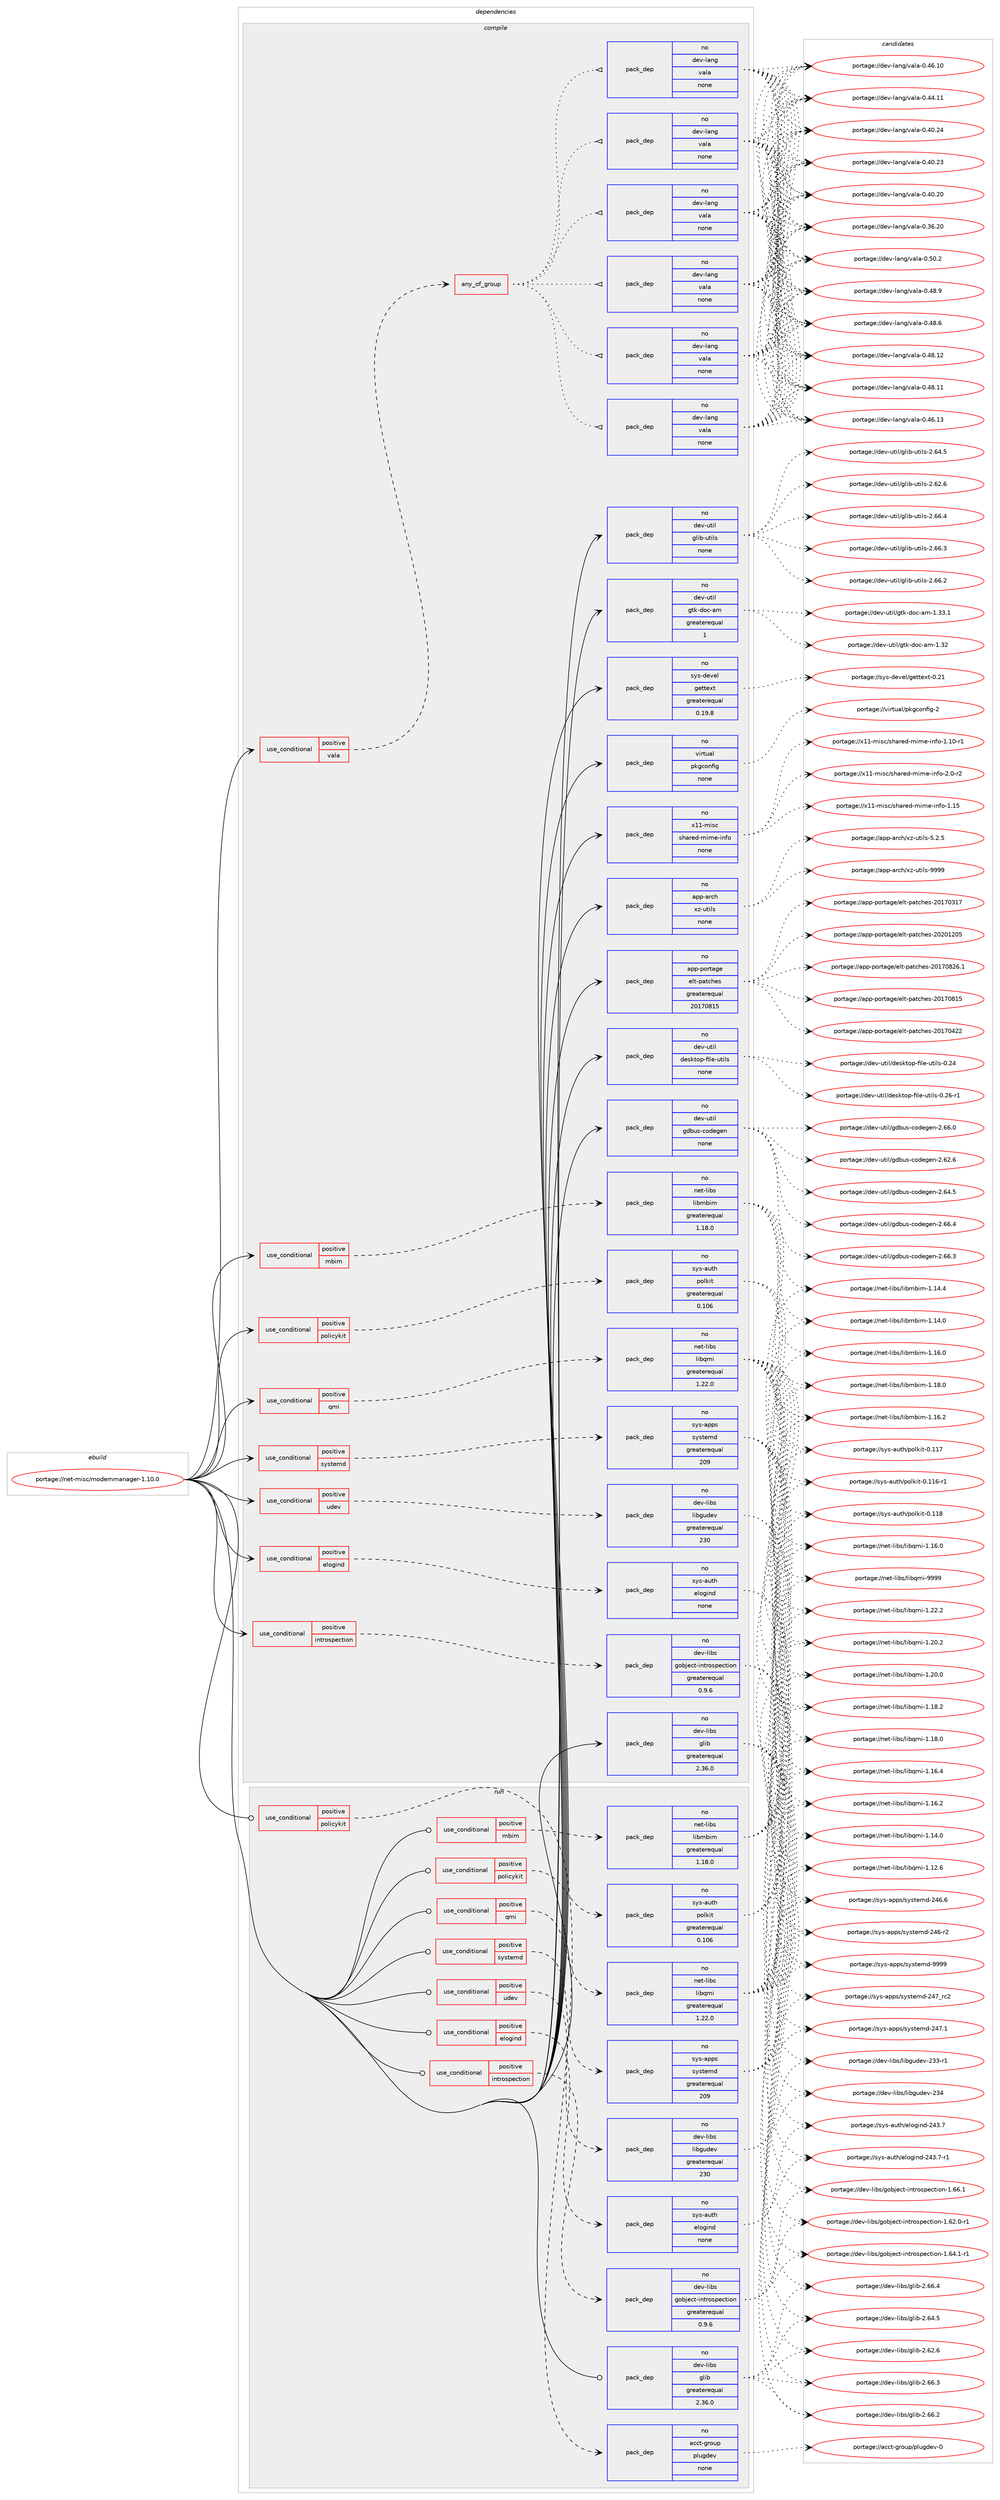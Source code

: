 digraph prolog {

# *************
# Graph options
# *************

newrank=true;
concentrate=true;
compound=true;
graph [rankdir=LR,fontname=Helvetica,fontsize=10,ranksep=1.5];#, ranksep=2.5, nodesep=0.2];
edge  [arrowhead=vee];
node  [fontname=Helvetica,fontsize=10];

# **********
# The ebuild
# **********

subgraph cluster_leftcol {
color=gray;
rank=same;
label=<<i>ebuild</i>>;
id [label="portage://net-misc/modemmanager-1.10.0", color=red, width=4, href="../net-misc/modemmanager-1.10.0.svg"];
}

# ****************
# The dependencies
# ****************

subgraph cluster_midcol {
color=gray;
label=<<i>dependencies</i>>;
subgraph cluster_compile {
fillcolor="#eeeeee";
style=filled;
label=<<i>compile</i>>;
subgraph cond2214 {
dependency8861 [label=<<TABLE BORDER="0" CELLBORDER="1" CELLSPACING="0" CELLPADDING="4"><TR><TD ROWSPAN="3" CELLPADDING="10">use_conditional</TD></TR><TR><TD>positive</TD></TR><TR><TD>elogind</TD></TR></TABLE>>, shape=none, color=red];
subgraph pack6535 {
dependency8862 [label=<<TABLE BORDER="0" CELLBORDER="1" CELLSPACING="0" CELLPADDING="4" WIDTH="220"><TR><TD ROWSPAN="6" CELLPADDING="30">pack_dep</TD></TR><TR><TD WIDTH="110">no</TD></TR><TR><TD>sys-auth</TD></TR><TR><TD>elogind</TD></TR><TR><TD>none</TD></TR><TR><TD></TD></TR></TABLE>>, shape=none, color=blue];
}
dependency8861:e -> dependency8862:w [weight=20,style="dashed",arrowhead="vee"];
}
id:e -> dependency8861:w [weight=20,style="solid",arrowhead="vee"];
subgraph cond2215 {
dependency8863 [label=<<TABLE BORDER="0" CELLBORDER="1" CELLSPACING="0" CELLPADDING="4"><TR><TD ROWSPAN="3" CELLPADDING="10">use_conditional</TD></TR><TR><TD>positive</TD></TR><TR><TD>introspection</TD></TR></TABLE>>, shape=none, color=red];
subgraph pack6536 {
dependency8864 [label=<<TABLE BORDER="0" CELLBORDER="1" CELLSPACING="0" CELLPADDING="4" WIDTH="220"><TR><TD ROWSPAN="6" CELLPADDING="30">pack_dep</TD></TR><TR><TD WIDTH="110">no</TD></TR><TR><TD>dev-libs</TD></TR><TR><TD>gobject-introspection</TD></TR><TR><TD>greaterequal</TD></TR><TR><TD>0.9.6</TD></TR></TABLE>>, shape=none, color=blue];
}
dependency8863:e -> dependency8864:w [weight=20,style="dashed",arrowhead="vee"];
}
id:e -> dependency8863:w [weight=20,style="solid",arrowhead="vee"];
subgraph cond2216 {
dependency8865 [label=<<TABLE BORDER="0" CELLBORDER="1" CELLSPACING="0" CELLPADDING="4"><TR><TD ROWSPAN="3" CELLPADDING="10">use_conditional</TD></TR><TR><TD>positive</TD></TR><TR><TD>mbim</TD></TR></TABLE>>, shape=none, color=red];
subgraph pack6537 {
dependency8866 [label=<<TABLE BORDER="0" CELLBORDER="1" CELLSPACING="0" CELLPADDING="4" WIDTH="220"><TR><TD ROWSPAN="6" CELLPADDING="30">pack_dep</TD></TR><TR><TD WIDTH="110">no</TD></TR><TR><TD>net-libs</TD></TR><TR><TD>libmbim</TD></TR><TR><TD>greaterequal</TD></TR><TR><TD>1.18.0</TD></TR></TABLE>>, shape=none, color=blue];
}
dependency8865:e -> dependency8866:w [weight=20,style="dashed",arrowhead="vee"];
}
id:e -> dependency8865:w [weight=20,style="solid",arrowhead="vee"];
subgraph cond2217 {
dependency8867 [label=<<TABLE BORDER="0" CELLBORDER="1" CELLSPACING="0" CELLPADDING="4"><TR><TD ROWSPAN="3" CELLPADDING="10">use_conditional</TD></TR><TR><TD>positive</TD></TR><TR><TD>policykit</TD></TR></TABLE>>, shape=none, color=red];
subgraph pack6538 {
dependency8868 [label=<<TABLE BORDER="0" CELLBORDER="1" CELLSPACING="0" CELLPADDING="4" WIDTH="220"><TR><TD ROWSPAN="6" CELLPADDING="30">pack_dep</TD></TR><TR><TD WIDTH="110">no</TD></TR><TR><TD>sys-auth</TD></TR><TR><TD>polkit</TD></TR><TR><TD>greaterequal</TD></TR><TR><TD>0.106</TD></TR></TABLE>>, shape=none, color=blue];
}
dependency8867:e -> dependency8868:w [weight=20,style="dashed",arrowhead="vee"];
}
id:e -> dependency8867:w [weight=20,style="solid",arrowhead="vee"];
subgraph cond2218 {
dependency8869 [label=<<TABLE BORDER="0" CELLBORDER="1" CELLSPACING="0" CELLPADDING="4"><TR><TD ROWSPAN="3" CELLPADDING="10">use_conditional</TD></TR><TR><TD>positive</TD></TR><TR><TD>qmi</TD></TR></TABLE>>, shape=none, color=red];
subgraph pack6539 {
dependency8870 [label=<<TABLE BORDER="0" CELLBORDER="1" CELLSPACING="0" CELLPADDING="4" WIDTH="220"><TR><TD ROWSPAN="6" CELLPADDING="30">pack_dep</TD></TR><TR><TD WIDTH="110">no</TD></TR><TR><TD>net-libs</TD></TR><TR><TD>libqmi</TD></TR><TR><TD>greaterequal</TD></TR><TR><TD>1.22.0</TD></TR></TABLE>>, shape=none, color=blue];
}
dependency8869:e -> dependency8870:w [weight=20,style="dashed",arrowhead="vee"];
}
id:e -> dependency8869:w [weight=20,style="solid",arrowhead="vee"];
subgraph cond2219 {
dependency8871 [label=<<TABLE BORDER="0" CELLBORDER="1" CELLSPACING="0" CELLPADDING="4"><TR><TD ROWSPAN="3" CELLPADDING="10">use_conditional</TD></TR><TR><TD>positive</TD></TR><TR><TD>systemd</TD></TR></TABLE>>, shape=none, color=red];
subgraph pack6540 {
dependency8872 [label=<<TABLE BORDER="0" CELLBORDER="1" CELLSPACING="0" CELLPADDING="4" WIDTH="220"><TR><TD ROWSPAN="6" CELLPADDING="30">pack_dep</TD></TR><TR><TD WIDTH="110">no</TD></TR><TR><TD>sys-apps</TD></TR><TR><TD>systemd</TD></TR><TR><TD>greaterequal</TD></TR><TR><TD>209</TD></TR></TABLE>>, shape=none, color=blue];
}
dependency8871:e -> dependency8872:w [weight=20,style="dashed",arrowhead="vee"];
}
id:e -> dependency8871:w [weight=20,style="solid",arrowhead="vee"];
subgraph cond2220 {
dependency8873 [label=<<TABLE BORDER="0" CELLBORDER="1" CELLSPACING="0" CELLPADDING="4"><TR><TD ROWSPAN="3" CELLPADDING="10">use_conditional</TD></TR><TR><TD>positive</TD></TR><TR><TD>udev</TD></TR></TABLE>>, shape=none, color=red];
subgraph pack6541 {
dependency8874 [label=<<TABLE BORDER="0" CELLBORDER="1" CELLSPACING="0" CELLPADDING="4" WIDTH="220"><TR><TD ROWSPAN="6" CELLPADDING="30">pack_dep</TD></TR><TR><TD WIDTH="110">no</TD></TR><TR><TD>dev-libs</TD></TR><TR><TD>libgudev</TD></TR><TR><TD>greaterequal</TD></TR><TR><TD>230</TD></TR></TABLE>>, shape=none, color=blue];
}
dependency8873:e -> dependency8874:w [weight=20,style="dashed",arrowhead="vee"];
}
id:e -> dependency8873:w [weight=20,style="solid",arrowhead="vee"];
subgraph cond2221 {
dependency8875 [label=<<TABLE BORDER="0" CELLBORDER="1" CELLSPACING="0" CELLPADDING="4"><TR><TD ROWSPAN="3" CELLPADDING="10">use_conditional</TD></TR><TR><TD>positive</TD></TR><TR><TD>vala</TD></TR></TABLE>>, shape=none, color=red];
subgraph any98 {
dependency8876 [label=<<TABLE BORDER="0" CELLBORDER="1" CELLSPACING="0" CELLPADDING="4"><TR><TD CELLPADDING="10">any_of_group</TD></TR></TABLE>>, shape=none, color=red];subgraph pack6542 {
dependency8877 [label=<<TABLE BORDER="0" CELLBORDER="1" CELLSPACING="0" CELLPADDING="4" WIDTH="220"><TR><TD ROWSPAN="6" CELLPADDING="30">pack_dep</TD></TR><TR><TD WIDTH="110">no</TD></TR><TR><TD>dev-lang</TD></TR><TR><TD>vala</TD></TR><TR><TD>none</TD></TR><TR><TD></TD></TR></TABLE>>, shape=none, color=blue];
}
dependency8876:e -> dependency8877:w [weight=20,style="dotted",arrowhead="oinv"];
subgraph pack6543 {
dependency8878 [label=<<TABLE BORDER="0" CELLBORDER="1" CELLSPACING="0" CELLPADDING="4" WIDTH="220"><TR><TD ROWSPAN="6" CELLPADDING="30">pack_dep</TD></TR><TR><TD WIDTH="110">no</TD></TR><TR><TD>dev-lang</TD></TR><TR><TD>vala</TD></TR><TR><TD>none</TD></TR><TR><TD></TD></TR></TABLE>>, shape=none, color=blue];
}
dependency8876:e -> dependency8878:w [weight=20,style="dotted",arrowhead="oinv"];
subgraph pack6544 {
dependency8879 [label=<<TABLE BORDER="0" CELLBORDER="1" CELLSPACING="0" CELLPADDING="4" WIDTH="220"><TR><TD ROWSPAN="6" CELLPADDING="30">pack_dep</TD></TR><TR><TD WIDTH="110">no</TD></TR><TR><TD>dev-lang</TD></TR><TR><TD>vala</TD></TR><TR><TD>none</TD></TR><TR><TD></TD></TR></TABLE>>, shape=none, color=blue];
}
dependency8876:e -> dependency8879:w [weight=20,style="dotted",arrowhead="oinv"];
subgraph pack6545 {
dependency8880 [label=<<TABLE BORDER="0" CELLBORDER="1" CELLSPACING="0" CELLPADDING="4" WIDTH="220"><TR><TD ROWSPAN="6" CELLPADDING="30">pack_dep</TD></TR><TR><TD WIDTH="110">no</TD></TR><TR><TD>dev-lang</TD></TR><TR><TD>vala</TD></TR><TR><TD>none</TD></TR><TR><TD></TD></TR></TABLE>>, shape=none, color=blue];
}
dependency8876:e -> dependency8880:w [weight=20,style="dotted",arrowhead="oinv"];
subgraph pack6546 {
dependency8881 [label=<<TABLE BORDER="0" CELLBORDER="1" CELLSPACING="0" CELLPADDING="4" WIDTH="220"><TR><TD ROWSPAN="6" CELLPADDING="30">pack_dep</TD></TR><TR><TD WIDTH="110">no</TD></TR><TR><TD>dev-lang</TD></TR><TR><TD>vala</TD></TR><TR><TD>none</TD></TR><TR><TD></TD></TR></TABLE>>, shape=none, color=blue];
}
dependency8876:e -> dependency8881:w [weight=20,style="dotted",arrowhead="oinv"];
subgraph pack6547 {
dependency8882 [label=<<TABLE BORDER="0" CELLBORDER="1" CELLSPACING="0" CELLPADDING="4" WIDTH="220"><TR><TD ROWSPAN="6" CELLPADDING="30">pack_dep</TD></TR><TR><TD WIDTH="110">no</TD></TR><TR><TD>dev-lang</TD></TR><TR><TD>vala</TD></TR><TR><TD>none</TD></TR><TR><TD></TD></TR></TABLE>>, shape=none, color=blue];
}
dependency8876:e -> dependency8882:w [weight=20,style="dotted",arrowhead="oinv"];
}
dependency8875:e -> dependency8876:w [weight=20,style="dashed",arrowhead="vee"];
}
id:e -> dependency8875:w [weight=20,style="solid",arrowhead="vee"];
subgraph pack6548 {
dependency8883 [label=<<TABLE BORDER="0" CELLBORDER="1" CELLSPACING="0" CELLPADDING="4" WIDTH="220"><TR><TD ROWSPAN="6" CELLPADDING="30">pack_dep</TD></TR><TR><TD WIDTH="110">no</TD></TR><TR><TD>app-arch</TD></TR><TR><TD>xz-utils</TD></TR><TR><TD>none</TD></TR><TR><TD></TD></TR></TABLE>>, shape=none, color=blue];
}
id:e -> dependency8883:w [weight=20,style="solid",arrowhead="vee"];
subgraph pack6549 {
dependency8884 [label=<<TABLE BORDER="0" CELLBORDER="1" CELLSPACING="0" CELLPADDING="4" WIDTH="220"><TR><TD ROWSPAN="6" CELLPADDING="30">pack_dep</TD></TR><TR><TD WIDTH="110">no</TD></TR><TR><TD>app-portage</TD></TR><TR><TD>elt-patches</TD></TR><TR><TD>greaterequal</TD></TR><TR><TD>20170815</TD></TR></TABLE>>, shape=none, color=blue];
}
id:e -> dependency8884:w [weight=20,style="solid",arrowhead="vee"];
subgraph pack6550 {
dependency8885 [label=<<TABLE BORDER="0" CELLBORDER="1" CELLSPACING="0" CELLPADDING="4" WIDTH="220"><TR><TD ROWSPAN="6" CELLPADDING="30">pack_dep</TD></TR><TR><TD WIDTH="110">no</TD></TR><TR><TD>dev-libs</TD></TR><TR><TD>glib</TD></TR><TR><TD>greaterequal</TD></TR><TR><TD>2.36.0</TD></TR></TABLE>>, shape=none, color=blue];
}
id:e -> dependency8885:w [weight=20,style="solid",arrowhead="vee"];
subgraph pack6551 {
dependency8886 [label=<<TABLE BORDER="0" CELLBORDER="1" CELLSPACING="0" CELLPADDING="4" WIDTH="220"><TR><TD ROWSPAN="6" CELLPADDING="30">pack_dep</TD></TR><TR><TD WIDTH="110">no</TD></TR><TR><TD>dev-util</TD></TR><TR><TD>desktop-file-utils</TD></TR><TR><TD>none</TD></TR><TR><TD></TD></TR></TABLE>>, shape=none, color=blue];
}
id:e -> dependency8886:w [weight=20,style="solid",arrowhead="vee"];
subgraph pack6552 {
dependency8887 [label=<<TABLE BORDER="0" CELLBORDER="1" CELLSPACING="0" CELLPADDING="4" WIDTH="220"><TR><TD ROWSPAN="6" CELLPADDING="30">pack_dep</TD></TR><TR><TD WIDTH="110">no</TD></TR><TR><TD>dev-util</TD></TR><TR><TD>gdbus-codegen</TD></TR><TR><TD>none</TD></TR><TR><TD></TD></TR></TABLE>>, shape=none, color=blue];
}
id:e -> dependency8887:w [weight=20,style="solid",arrowhead="vee"];
subgraph pack6553 {
dependency8888 [label=<<TABLE BORDER="0" CELLBORDER="1" CELLSPACING="0" CELLPADDING="4" WIDTH="220"><TR><TD ROWSPAN="6" CELLPADDING="30">pack_dep</TD></TR><TR><TD WIDTH="110">no</TD></TR><TR><TD>dev-util</TD></TR><TR><TD>glib-utils</TD></TR><TR><TD>none</TD></TR><TR><TD></TD></TR></TABLE>>, shape=none, color=blue];
}
id:e -> dependency8888:w [weight=20,style="solid",arrowhead="vee"];
subgraph pack6554 {
dependency8889 [label=<<TABLE BORDER="0" CELLBORDER="1" CELLSPACING="0" CELLPADDING="4" WIDTH="220"><TR><TD ROWSPAN="6" CELLPADDING="30">pack_dep</TD></TR><TR><TD WIDTH="110">no</TD></TR><TR><TD>dev-util</TD></TR><TR><TD>gtk-doc-am</TD></TR><TR><TD>greaterequal</TD></TR><TR><TD>1</TD></TR></TABLE>>, shape=none, color=blue];
}
id:e -> dependency8889:w [weight=20,style="solid",arrowhead="vee"];
subgraph pack6555 {
dependency8890 [label=<<TABLE BORDER="0" CELLBORDER="1" CELLSPACING="0" CELLPADDING="4" WIDTH="220"><TR><TD ROWSPAN="6" CELLPADDING="30">pack_dep</TD></TR><TR><TD WIDTH="110">no</TD></TR><TR><TD>sys-devel</TD></TR><TR><TD>gettext</TD></TR><TR><TD>greaterequal</TD></TR><TR><TD>0.19.8</TD></TR></TABLE>>, shape=none, color=blue];
}
id:e -> dependency8890:w [weight=20,style="solid",arrowhead="vee"];
subgraph pack6556 {
dependency8891 [label=<<TABLE BORDER="0" CELLBORDER="1" CELLSPACING="0" CELLPADDING="4" WIDTH="220"><TR><TD ROWSPAN="6" CELLPADDING="30">pack_dep</TD></TR><TR><TD WIDTH="110">no</TD></TR><TR><TD>virtual</TD></TR><TR><TD>pkgconfig</TD></TR><TR><TD>none</TD></TR><TR><TD></TD></TR></TABLE>>, shape=none, color=blue];
}
id:e -> dependency8891:w [weight=20,style="solid",arrowhead="vee"];
subgraph pack6557 {
dependency8892 [label=<<TABLE BORDER="0" CELLBORDER="1" CELLSPACING="0" CELLPADDING="4" WIDTH="220"><TR><TD ROWSPAN="6" CELLPADDING="30">pack_dep</TD></TR><TR><TD WIDTH="110">no</TD></TR><TR><TD>x11-misc</TD></TR><TR><TD>shared-mime-info</TD></TR><TR><TD>none</TD></TR><TR><TD></TD></TR></TABLE>>, shape=none, color=blue];
}
id:e -> dependency8892:w [weight=20,style="solid",arrowhead="vee"];
}
subgraph cluster_compileandrun {
fillcolor="#eeeeee";
style=filled;
label=<<i>compile and run</i>>;
}
subgraph cluster_run {
fillcolor="#eeeeee";
style=filled;
label=<<i>run</i>>;
subgraph cond2222 {
dependency8893 [label=<<TABLE BORDER="0" CELLBORDER="1" CELLSPACING="0" CELLPADDING="4"><TR><TD ROWSPAN="3" CELLPADDING="10">use_conditional</TD></TR><TR><TD>positive</TD></TR><TR><TD>elogind</TD></TR></TABLE>>, shape=none, color=red];
subgraph pack6558 {
dependency8894 [label=<<TABLE BORDER="0" CELLBORDER="1" CELLSPACING="0" CELLPADDING="4" WIDTH="220"><TR><TD ROWSPAN="6" CELLPADDING="30">pack_dep</TD></TR><TR><TD WIDTH="110">no</TD></TR><TR><TD>sys-auth</TD></TR><TR><TD>elogind</TD></TR><TR><TD>none</TD></TR><TR><TD></TD></TR></TABLE>>, shape=none, color=blue];
}
dependency8893:e -> dependency8894:w [weight=20,style="dashed",arrowhead="vee"];
}
id:e -> dependency8893:w [weight=20,style="solid",arrowhead="odot"];
subgraph cond2223 {
dependency8895 [label=<<TABLE BORDER="0" CELLBORDER="1" CELLSPACING="0" CELLPADDING="4"><TR><TD ROWSPAN="3" CELLPADDING="10">use_conditional</TD></TR><TR><TD>positive</TD></TR><TR><TD>introspection</TD></TR></TABLE>>, shape=none, color=red];
subgraph pack6559 {
dependency8896 [label=<<TABLE BORDER="0" CELLBORDER="1" CELLSPACING="0" CELLPADDING="4" WIDTH="220"><TR><TD ROWSPAN="6" CELLPADDING="30">pack_dep</TD></TR><TR><TD WIDTH="110">no</TD></TR><TR><TD>dev-libs</TD></TR><TR><TD>gobject-introspection</TD></TR><TR><TD>greaterequal</TD></TR><TR><TD>0.9.6</TD></TR></TABLE>>, shape=none, color=blue];
}
dependency8895:e -> dependency8896:w [weight=20,style="dashed",arrowhead="vee"];
}
id:e -> dependency8895:w [weight=20,style="solid",arrowhead="odot"];
subgraph cond2224 {
dependency8897 [label=<<TABLE BORDER="0" CELLBORDER="1" CELLSPACING="0" CELLPADDING="4"><TR><TD ROWSPAN="3" CELLPADDING="10">use_conditional</TD></TR><TR><TD>positive</TD></TR><TR><TD>mbim</TD></TR></TABLE>>, shape=none, color=red];
subgraph pack6560 {
dependency8898 [label=<<TABLE BORDER="0" CELLBORDER="1" CELLSPACING="0" CELLPADDING="4" WIDTH="220"><TR><TD ROWSPAN="6" CELLPADDING="30">pack_dep</TD></TR><TR><TD WIDTH="110">no</TD></TR><TR><TD>net-libs</TD></TR><TR><TD>libmbim</TD></TR><TR><TD>greaterequal</TD></TR><TR><TD>1.18.0</TD></TR></TABLE>>, shape=none, color=blue];
}
dependency8897:e -> dependency8898:w [weight=20,style="dashed",arrowhead="vee"];
}
id:e -> dependency8897:w [weight=20,style="solid",arrowhead="odot"];
subgraph cond2225 {
dependency8899 [label=<<TABLE BORDER="0" CELLBORDER="1" CELLSPACING="0" CELLPADDING="4"><TR><TD ROWSPAN="3" CELLPADDING="10">use_conditional</TD></TR><TR><TD>positive</TD></TR><TR><TD>policykit</TD></TR></TABLE>>, shape=none, color=red];
subgraph pack6561 {
dependency8900 [label=<<TABLE BORDER="0" CELLBORDER="1" CELLSPACING="0" CELLPADDING="4" WIDTH="220"><TR><TD ROWSPAN="6" CELLPADDING="30">pack_dep</TD></TR><TR><TD WIDTH="110">no</TD></TR><TR><TD>acct-group</TD></TR><TR><TD>plugdev</TD></TR><TR><TD>none</TD></TR><TR><TD></TD></TR></TABLE>>, shape=none, color=blue];
}
dependency8899:e -> dependency8900:w [weight=20,style="dashed",arrowhead="vee"];
}
id:e -> dependency8899:w [weight=20,style="solid",arrowhead="odot"];
subgraph cond2226 {
dependency8901 [label=<<TABLE BORDER="0" CELLBORDER="1" CELLSPACING="0" CELLPADDING="4"><TR><TD ROWSPAN="3" CELLPADDING="10">use_conditional</TD></TR><TR><TD>positive</TD></TR><TR><TD>policykit</TD></TR></TABLE>>, shape=none, color=red];
subgraph pack6562 {
dependency8902 [label=<<TABLE BORDER="0" CELLBORDER="1" CELLSPACING="0" CELLPADDING="4" WIDTH="220"><TR><TD ROWSPAN="6" CELLPADDING="30">pack_dep</TD></TR><TR><TD WIDTH="110">no</TD></TR><TR><TD>sys-auth</TD></TR><TR><TD>polkit</TD></TR><TR><TD>greaterequal</TD></TR><TR><TD>0.106</TD></TR></TABLE>>, shape=none, color=blue];
}
dependency8901:e -> dependency8902:w [weight=20,style="dashed",arrowhead="vee"];
}
id:e -> dependency8901:w [weight=20,style="solid",arrowhead="odot"];
subgraph cond2227 {
dependency8903 [label=<<TABLE BORDER="0" CELLBORDER="1" CELLSPACING="0" CELLPADDING="4"><TR><TD ROWSPAN="3" CELLPADDING="10">use_conditional</TD></TR><TR><TD>positive</TD></TR><TR><TD>qmi</TD></TR></TABLE>>, shape=none, color=red];
subgraph pack6563 {
dependency8904 [label=<<TABLE BORDER="0" CELLBORDER="1" CELLSPACING="0" CELLPADDING="4" WIDTH="220"><TR><TD ROWSPAN="6" CELLPADDING="30">pack_dep</TD></TR><TR><TD WIDTH="110">no</TD></TR><TR><TD>net-libs</TD></TR><TR><TD>libqmi</TD></TR><TR><TD>greaterequal</TD></TR><TR><TD>1.22.0</TD></TR></TABLE>>, shape=none, color=blue];
}
dependency8903:e -> dependency8904:w [weight=20,style="dashed",arrowhead="vee"];
}
id:e -> dependency8903:w [weight=20,style="solid",arrowhead="odot"];
subgraph cond2228 {
dependency8905 [label=<<TABLE BORDER="0" CELLBORDER="1" CELLSPACING="0" CELLPADDING="4"><TR><TD ROWSPAN="3" CELLPADDING="10">use_conditional</TD></TR><TR><TD>positive</TD></TR><TR><TD>systemd</TD></TR></TABLE>>, shape=none, color=red];
subgraph pack6564 {
dependency8906 [label=<<TABLE BORDER="0" CELLBORDER="1" CELLSPACING="0" CELLPADDING="4" WIDTH="220"><TR><TD ROWSPAN="6" CELLPADDING="30">pack_dep</TD></TR><TR><TD WIDTH="110">no</TD></TR><TR><TD>sys-apps</TD></TR><TR><TD>systemd</TD></TR><TR><TD>greaterequal</TD></TR><TR><TD>209</TD></TR></TABLE>>, shape=none, color=blue];
}
dependency8905:e -> dependency8906:w [weight=20,style="dashed",arrowhead="vee"];
}
id:e -> dependency8905:w [weight=20,style="solid",arrowhead="odot"];
subgraph cond2229 {
dependency8907 [label=<<TABLE BORDER="0" CELLBORDER="1" CELLSPACING="0" CELLPADDING="4"><TR><TD ROWSPAN="3" CELLPADDING="10">use_conditional</TD></TR><TR><TD>positive</TD></TR><TR><TD>udev</TD></TR></TABLE>>, shape=none, color=red];
subgraph pack6565 {
dependency8908 [label=<<TABLE BORDER="0" CELLBORDER="1" CELLSPACING="0" CELLPADDING="4" WIDTH="220"><TR><TD ROWSPAN="6" CELLPADDING="30">pack_dep</TD></TR><TR><TD WIDTH="110">no</TD></TR><TR><TD>dev-libs</TD></TR><TR><TD>libgudev</TD></TR><TR><TD>greaterequal</TD></TR><TR><TD>230</TD></TR></TABLE>>, shape=none, color=blue];
}
dependency8907:e -> dependency8908:w [weight=20,style="dashed",arrowhead="vee"];
}
id:e -> dependency8907:w [weight=20,style="solid",arrowhead="odot"];
subgraph pack6566 {
dependency8909 [label=<<TABLE BORDER="0" CELLBORDER="1" CELLSPACING="0" CELLPADDING="4" WIDTH="220"><TR><TD ROWSPAN="6" CELLPADDING="30">pack_dep</TD></TR><TR><TD WIDTH="110">no</TD></TR><TR><TD>dev-libs</TD></TR><TR><TD>glib</TD></TR><TR><TD>greaterequal</TD></TR><TR><TD>2.36.0</TD></TR></TABLE>>, shape=none, color=blue];
}
id:e -> dependency8909:w [weight=20,style="solid",arrowhead="odot"];
}
}

# **************
# The candidates
# **************

subgraph cluster_choices {
rank=same;
color=gray;
label=<<i>candidates</i>>;

subgraph choice6535 {
color=black;
nodesep=1;
choice1151211154597117116104471011081111031051101004550525146554511449 [label="portage://sys-auth/elogind-243.7-r1", color=red, width=4,href="../sys-auth/elogind-243.7-r1.svg"];
choice115121115459711711610447101108111103105110100455052514655 [label="portage://sys-auth/elogind-243.7", color=red, width=4,href="../sys-auth/elogind-243.7.svg"];
dependency8862:e -> choice1151211154597117116104471011081111031051101004550525146554511449:w [style=dotted,weight="100"];
dependency8862:e -> choice115121115459711711610447101108111103105110100455052514655:w [style=dotted,weight="100"];
}
subgraph choice6536 {
color=black;
nodesep=1;
choice1001011184510810598115471031119810610199116451051101161141111151121019911610511111045494654544649 [label="portage://dev-libs/gobject-introspection-1.66.1", color=red, width=4,href="../dev-libs/gobject-introspection-1.66.1.svg"];
choice10010111845108105981154710311198106101991164510511011611411111511210199116105111110454946545246494511449 [label="portage://dev-libs/gobject-introspection-1.64.1-r1", color=red, width=4,href="../dev-libs/gobject-introspection-1.64.1-r1.svg"];
choice10010111845108105981154710311198106101991164510511011611411111511210199116105111110454946545046484511449 [label="portage://dev-libs/gobject-introspection-1.62.0-r1", color=red, width=4,href="../dev-libs/gobject-introspection-1.62.0-r1.svg"];
dependency8864:e -> choice1001011184510810598115471031119810610199116451051101161141111151121019911610511111045494654544649:w [style=dotted,weight="100"];
dependency8864:e -> choice10010111845108105981154710311198106101991164510511011611411111511210199116105111110454946545246494511449:w [style=dotted,weight="100"];
dependency8864:e -> choice10010111845108105981154710311198106101991164510511011611411111511210199116105111110454946545046484511449:w [style=dotted,weight="100"];
}
subgraph choice6537 {
color=black;
nodesep=1;
choice110101116451081059811547108105981099810510945494649564648 [label="portage://net-libs/libmbim-1.18.0", color=red, width=4,href="../net-libs/libmbim-1.18.0.svg"];
choice110101116451081059811547108105981099810510945494649544650 [label="portage://net-libs/libmbim-1.16.2", color=red, width=4,href="../net-libs/libmbim-1.16.2.svg"];
choice110101116451081059811547108105981099810510945494649544648 [label="portage://net-libs/libmbim-1.16.0", color=red, width=4,href="../net-libs/libmbim-1.16.0.svg"];
choice110101116451081059811547108105981099810510945494649524652 [label="portage://net-libs/libmbim-1.14.4", color=red, width=4,href="../net-libs/libmbim-1.14.4.svg"];
choice110101116451081059811547108105981099810510945494649524648 [label="portage://net-libs/libmbim-1.14.0", color=red, width=4,href="../net-libs/libmbim-1.14.0.svg"];
dependency8866:e -> choice110101116451081059811547108105981099810510945494649564648:w [style=dotted,weight="100"];
dependency8866:e -> choice110101116451081059811547108105981099810510945494649544650:w [style=dotted,weight="100"];
dependency8866:e -> choice110101116451081059811547108105981099810510945494649544648:w [style=dotted,weight="100"];
dependency8866:e -> choice110101116451081059811547108105981099810510945494649524652:w [style=dotted,weight="100"];
dependency8866:e -> choice110101116451081059811547108105981099810510945494649524648:w [style=dotted,weight="100"];
}
subgraph choice6538 {
color=black;
nodesep=1;
choice115121115459711711610447112111108107105116454846494956 [label="portage://sys-auth/polkit-0.118", color=red, width=4,href="../sys-auth/polkit-0.118.svg"];
choice115121115459711711610447112111108107105116454846494955 [label="portage://sys-auth/polkit-0.117", color=red, width=4,href="../sys-auth/polkit-0.117.svg"];
choice1151211154597117116104471121111081071051164548464949544511449 [label="portage://sys-auth/polkit-0.116-r1", color=red, width=4,href="../sys-auth/polkit-0.116-r1.svg"];
dependency8868:e -> choice115121115459711711610447112111108107105116454846494956:w [style=dotted,weight="100"];
dependency8868:e -> choice115121115459711711610447112111108107105116454846494955:w [style=dotted,weight="100"];
dependency8868:e -> choice1151211154597117116104471121111081071051164548464949544511449:w [style=dotted,weight="100"];
}
subgraph choice6539 {
color=black;
nodesep=1;
choice110101116451081059811547108105981131091054557575757 [label="portage://net-libs/libqmi-9999", color=red, width=4,href="../net-libs/libqmi-9999.svg"];
choice1101011164510810598115471081059811310910545494650504650 [label="portage://net-libs/libqmi-1.22.2", color=red, width=4,href="../net-libs/libqmi-1.22.2.svg"];
choice1101011164510810598115471081059811310910545494650484650 [label="portage://net-libs/libqmi-1.20.2", color=red, width=4,href="../net-libs/libqmi-1.20.2.svg"];
choice1101011164510810598115471081059811310910545494650484648 [label="portage://net-libs/libqmi-1.20.0", color=red, width=4,href="../net-libs/libqmi-1.20.0.svg"];
choice1101011164510810598115471081059811310910545494649564650 [label="portage://net-libs/libqmi-1.18.2", color=red, width=4,href="../net-libs/libqmi-1.18.2.svg"];
choice1101011164510810598115471081059811310910545494649564648 [label="portage://net-libs/libqmi-1.18.0", color=red, width=4,href="../net-libs/libqmi-1.18.0.svg"];
choice1101011164510810598115471081059811310910545494649544652 [label="portage://net-libs/libqmi-1.16.4", color=red, width=4,href="../net-libs/libqmi-1.16.4.svg"];
choice1101011164510810598115471081059811310910545494649544650 [label="portage://net-libs/libqmi-1.16.2", color=red, width=4,href="../net-libs/libqmi-1.16.2.svg"];
choice1101011164510810598115471081059811310910545494649544648 [label="portage://net-libs/libqmi-1.16.0", color=red, width=4,href="../net-libs/libqmi-1.16.0.svg"];
choice1101011164510810598115471081059811310910545494649524648 [label="portage://net-libs/libqmi-1.14.0", color=red, width=4,href="../net-libs/libqmi-1.14.0.svg"];
choice1101011164510810598115471081059811310910545494649504654 [label="portage://net-libs/libqmi-1.12.6", color=red, width=4,href="../net-libs/libqmi-1.12.6.svg"];
dependency8870:e -> choice110101116451081059811547108105981131091054557575757:w [style=dotted,weight="100"];
dependency8870:e -> choice1101011164510810598115471081059811310910545494650504650:w [style=dotted,weight="100"];
dependency8870:e -> choice1101011164510810598115471081059811310910545494650484650:w [style=dotted,weight="100"];
dependency8870:e -> choice1101011164510810598115471081059811310910545494650484648:w [style=dotted,weight="100"];
dependency8870:e -> choice1101011164510810598115471081059811310910545494649564650:w [style=dotted,weight="100"];
dependency8870:e -> choice1101011164510810598115471081059811310910545494649564648:w [style=dotted,weight="100"];
dependency8870:e -> choice1101011164510810598115471081059811310910545494649544652:w [style=dotted,weight="100"];
dependency8870:e -> choice1101011164510810598115471081059811310910545494649544650:w [style=dotted,weight="100"];
dependency8870:e -> choice1101011164510810598115471081059811310910545494649544648:w [style=dotted,weight="100"];
dependency8870:e -> choice1101011164510810598115471081059811310910545494649524648:w [style=dotted,weight="100"];
dependency8870:e -> choice1101011164510810598115471081059811310910545494649504654:w [style=dotted,weight="100"];
}
subgraph choice6540 {
color=black;
nodesep=1;
choice1151211154597112112115471151211151161011091004557575757 [label="portage://sys-apps/systemd-9999", color=red, width=4,href="../sys-apps/systemd-9999.svg"];
choice11512111545971121121154711512111511610110910045505255951149950 [label="portage://sys-apps/systemd-247_rc2", color=red, width=4,href="../sys-apps/systemd-247_rc2.svg"];
choice115121115459711211211547115121115116101109100455052554649 [label="portage://sys-apps/systemd-247.1", color=red, width=4,href="../sys-apps/systemd-247.1.svg"];
choice115121115459711211211547115121115116101109100455052544654 [label="portage://sys-apps/systemd-246.6", color=red, width=4,href="../sys-apps/systemd-246.6.svg"];
choice115121115459711211211547115121115116101109100455052544511450 [label="portage://sys-apps/systemd-246-r2", color=red, width=4,href="../sys-apps/systemd-246-r2.svg"];
dependency8872:e -> choice1151211154597112112115471151211151161011091004557575757:w [style=dotted,weight="100"];
dependency8872:e -> choice11512111545971121121154711512111511610110910045505255951149950:w [style=dotted,weight="100"];
dependency8872:e -> choice115121115459711211211547115121115116101109100455052554649:w [style=dotted,weight="100"];
dependency8872:e -> choice115121115459711211211547115121115116101109100455052544654:w [style=dotted,weight="100"];
dependency8872:e -> choice115121115459711211211547115121115116101109100455052544511450:w [style=dotted,weight="100"];
}
subgraph choice6541 {
color=black;
nodesep=1;
choice1001011184510810598115471081059810311710010111845505152 [label="portage://dev-libs/libgudev-234", color=red, width=4,href="../dev-libs/libgudev-234.svg"];
choice10010111845108105981154710810598103117100101118455051514511449 [label="portage://dev-libs/libgudev-233-r1", color=red, width=4,href="../dev-libs/libgudev-233-r1.svg"];
dependency8874:e -> choice1001011184510810598115471081059810311710010111845505152:w [style=dotted,weight="100"];
dependency8874:e -> choice10010111845108105981154710810598103117100101118455051514511449:w [style=dotted,weight="100"];
}
subgraph choice6542 {
color=black;
nodesep=1;
choice100101118451089711010347118971089745484653484650 [label="portage://dev-lang/vala-0.50.2", color=red, width=4,href="../dev-lang/vala-0.50.2.svg"];
choice100101118451089711010347118971089745484652564657 [label="portage://dev-lang/vala-0.48.9", color=red, width=4,href="../dev-lang/vala-0.48.9.svg"];
choice100101118451089711010347118971089745484652564654 [label="portage://dev-lang/vala-0.48.6", color=red, width=4,href="../dev-lang/vala-0.48.6.svg"];
choice10010111845108971101034711897108974548465256464950 [label="portage://dev-lang/vala-0.48.12", color=red, width=4,href="../dev-lang/vala-0.48.12.svg"];
choice10010111845108971101034711897108974548465256464949 [label="portage://dev-lang/vala-0.48.11", color=red, width=4,href="../dev-lang/vala-0.48.11.svg"];
choice10010111845108971101034711897108974548465254464951 [label="portage://dev-lang/vala-0.46.13", color=red, width=4,href="../dev-lang/vala-0.46.13.svg"];
choice10010111845108971101034711897108974548465254464948 [label="portage://dev-lang/vala-0.46.10", color=red, width=4,href="../dev-lang/vala-0.46.10.svg"];
choice10010111845108971101034711897108974548465252464949 [label="portage://dev-lang/vala-0.44.11", color=red, width=4,href="../dev-lang/vala-0.44.11.svg"];
choice10010111845108971101034711897108974548465248465052 [label="portage://dev-lang/vala-0.40.24", color=red, width=4,href="../dev-lang/vala-0.40.24.svg"];
choice10010111845108971101034711897108974548465248465051 [label="portage://dev-lang/vala-0.40.23", color=red, width=4,href="../dev-lang/vala-0.40.23.svg"];
choice10010111845108971101034711897108974548465248465048 [label="portage://dev-lang/vala-0.40.20", color=red, width=4,href="../dev-lang/vala-0.40.20.svg"];
choice10010111845108971101034711897108974548465154465048 [label="portage://dev-lang/vala-0.36.20", color=red, width=4,href="../dev-lang/vala-0.36.20.svg"];
dependency8877:e -> choice100101118451089711010347118971089745484653484650:w [style=dotted,weight="100"];
dependency8877:e -> choice100101118451089711010347118971089745484652564657:w [style=dotted,weight="100"];
dependency8877:e -> choice100101118451089711010347118971089745484652564654:w [style=dotted,weight="100"];
dependency8877:e -> choice10010111845108971101034711897108974548465256464950:w [style=dotted,weight="100"];
dependency8877:e -> choice10010111845108971101034711897108974548465256464949:w [style=dotted,weight="100"];
dependency8877:e -> choice10010111845108971101034711897108974548465254464951:w [style=dotted,weight="100"];
dependency8877:e -> choice10010111845108971101034711897108974548465254464948:w [style=dotted,weight="100"];
dependency8877:e -> choice10010111845108971101034711897108974548465252464949:w [style=dotted,weight="100"];
dependency8877:e -> choice10010111845108971101034711897108974548465248465052:w [style=dotted,weight="100"];
dependency8877:e -> choice10010111845108971101034711897108974548465248465051:w [style=dotted,weight="100"];
dependency8877:e -> choice10010111845108971101034711897108974548465248465048:w [style=dotted,weight="100"];
dependency8877:e -> choice10010111845108971101034711897108974548465154465048:w [style=dotted,weight="100"];
}
subgraph choice6543 {
color=black;
nodesep=1;
choice100101118451089711010347118971089745484653484650 [label="portage://dev-lang/vala-0.50.2", color=red, width=4,href="../dev-lang/vala-0.50.2.svg"];
choice100101118451089711010347118971089745484652564657 [label="portage://dev-lang/vala-0.48.9", color=red, width=4,href="../dev-lang/vala-0.48.9.svg"];
choice100101118451089711010347118971089745484652564654 [label="portage://dev-lang/vala-0.48.6", color=red, width=4,href="../dev-lang/vala-0.48.6.svg"];
choice10010111845108971101034711897108974548465256464950 [label="portage://dev-lang/vala-0.48.12", color=red, width=4,href="../dev-lang/vala-0.48.12.svg"];
choice10010111845108971101034711897108974548465256464949 [label="portage://dev-lang/vala-0.48.11", color=red, width=4,href="../dev-lang/vala-0.48.11.svg"];
choice10010111845108971101034711897108974548465254464951 [label="portage://dev-lang/vala-0.46.13", color=red, width=4,href="../dev-lang/vala-0.46.13.svg"];
choice10010111845108971101034711897108974548465254464948 [label="portage://dev-lang/vala-0.46.10", color=red, width=4,href="../dev-lang/vala-0.46.10.svg"];
choice10010111845108971101034711897108974548465252464949 [label="portage://dev-lang/vala-0.44.11", color=red, width=4,href="../dev-lang/vala-0.44.11.svg"];
choice10010111845108971101034711897108974548465248465052 [label="portage://dev-lang/vala-0.40.24", color=red, width=4,href="../dev-lang/vala-0.40.24.svg"];
choice10010111845108971101034711897108974548465248465051 [label="portage://dev-lang/vala-0.40.23", color=red, width=4,href="../dev-lang/vala-0.40.23.svg"];
choice10010111845108971101034711897108974548465248465048 [label="portage://dev-lang/vala-0.40.20", color=red, width=4,href="../dev-lang/vala-0.40.20.svg"];
choice10010111845108971101034711897108974548465154465048 [label="portage://dev-lang/vala-0.36.20", color=red, width=4,href="../dev-lang/vala-0.36.20.svg"];
dependency8878:e -> choice100101118451089711010347118971089745484653484650:w [style=dotted,weight="100"];
dependency8878:e -> choice100101118451089711010347118971089745484652564657:w [style=dotted,weight="100"];
dependency8878:e -> choice100101118451089711010347118971089745484652564654:w [style=dotted,weight="100"];
dependency8878:e -> choice10010111845108971101034711897108974548465256464950:w [style=dotted,weight="100"];
dependency8878:e -> choice10010111845108971101034711897108974548465256464949:w [style=dotted,weight="100"];
dependency8878:e -> choice10010111845108971101034711897108974548465254464951:w [style=dotted,weight="100"];
dependency8878:e -> choice10010111845108971101034711897108974548465254464948:w [style=dotted,weight="100"];
dependency8878:e -> choice10010111845108971101034711897108974548465252464949:w [style=dotted,weight="100"];
dependency8878:e -> choice10010111845108971101034711897108974548465248465052:w [style=dotted,weight="100"];
dependency8878:e -> choice10010111845108971101034711897108974548465248465051:w [style=dotted,weight="100"];
dependency8878:e -> choice10010111845108971101034711897108974548465248465048:w [style=dotted,weight="100"];
dependency8878:e -> choice10010111845108971101034711897108974548465154465048:w [style=dotted,weight="100"];
}
subgraph choice6544 {
color=black;
nodesep=1;
choice100101118451089711010347118971089745484653484650 [label="portage://dev-lang/vala-0.50.2", color=red, width=4,href="../dev-lang/vala-0.50.2.svg"];
choice100101118451089711010347118971089745484652564657 [label="portage://dev-lang/vala-0.48.9", color=red, width=4,href="../dev-lang/vala-0.48.9.svg"];
choice100101118451089711010347118971089745484652564654 [label="portage://dev-lang/vala-0.48.6", color=red, width=4,href="../dev-lang/vala-0.48.6.svg"];
choice10010111845108971101034711897108974548465256464950 [label="portage://dev-lang/vala-0.48.12", color=red, width=4,href="../dev-lang/vala-0.48.12.svg"];
choice10010111845108971101034711897108974548465256464949 [label="portage://dev-lang/vala-0.48.11", color=red, width=4,href="../dev-lang/vala-0.48.11.svg"];
choice10010111845108971101034711897108974548465254464951 [label="portage://dev-lang/vala-0.46.13", color=red, width=4,href="../dev-lang/vala-0.46.13.svg"];
choice10010111845108971101034711897108974548465254464948 [label="portage://dev-lang/vala-0.46.10", color=red, width=4,href="../dev-lang/vala-0.46.10.svg"];
choice10010111845108971101034711897108974548465252464949 [label="portage://dev-lang/vala-0.44.11", color=red, width=4,href="../dev-lang/vala-0.44.11.svg"];
choice10010111845108971101034711897108974548465248465052 [label="portage://dev-lang/vala-0.40.24", color=red, width=4,href="../dev-lang/vala-0.40.24.svg"];
choice10010111845108971101034711897108974548465248465051 [label="portage://dev-lang/vala-0.40.23", color=red, width=4,href="../dev-lang/vala-0.40.23.svg"];
choice10010111845108971101034711897108974548465248465048 [label="portage://dev-lang/vala-0.40.20", color=red, width=4,href="../dev-lang/vala-0.40.20.svg"];
choice10010111845108971101034711897108974548465154465048 [label="portage://dev-lang/vala-0.36.20", color=red, width=4,href="../dev-lang/vala-0.36.20.svg"];
dependency8879:e -> choice100101118451089711010347118971089745484653484650:w [style=dotted,weight="100"];
dependency8879:e -> choice100101118451089711010347118971089745484652564657:w [style=dotted,weight="100"];
dependency8879:e -> choice100101118451089711010347118971089745484652564654:w [style=dotted,weight="100"];
dependency8879:e -> choice10010111845108971101034711897108974548465256464950:w [style=dotted,weight="100"];
dependency8879:e -> choice10010111845108971101034711897108974548465256464949:w [style=dotted,weight="100"];
dependency8879:e -> choice10010111845108971101034711897108974548465254464951:w [style=dotted,weight="100"];
dependency8879:e -> choice10010111845108971101034711897108974548465254464948:w [style=dotted,weight="100"];
dependency8879:e -> choice10010111845108971101034711897108974548465252464949:w [style=dotted,weight="100"];
dependency8879:e -> choice10010111845108971101034711897108974548465248465052:w [style=dotted,weight="100"];
dependency8879:e -> choice10010111845108971101034711897108974548465248465051:w [style=dotted,weight="100"];
dependency8879:e -> choice10010111845108971101034711897108974548465248465048:w [style=dotted,weight="100"];
dependency8879:e -> choice10010111845108971101034711897108974548465154465048:w [style=dotted,weight="100"];
}
subgraph choice6545 {
color=black;
nodesep=1;
choice100101118451089711010347118971089745484653484650 [label="portage://dev-lang/vala-0.50.2", color=red, width=4,href="../dev-lang/vala-0.50.2.svg"];
choice100101118451089711010347118971089745484652564657 [label="portage://dev-lang/vala-0.48.9", color=red, width=4,href="../dev-lang/vala-0.48.9.svg"];
choice100101118451089711010347118971089745484652564654 [label="portage://dev-lang/vala-0.48.6", color=red, width=4,href="../dev-lang/vala-0.48.6.svg"];
choice10010111845108971101034711897108974548465256464950 [label="portage://dev-lang/vala-0.48.12", color=red, width=4,href="../dev-lang/vala-0.48.12.svg"];
choice10010111845108971101034711897108974548465256464949 [label="portage://dev-lang/vala-0.48.11", color=red, width=4,href="../dev-lang/vala-0.48.11.svg"];
choice10010111845108971101034711897108974548465254464951 [label="portage://dev-lang/vala-0.46.13", color=red, width=4,href="../dev-lang/vala-0.46.13.svg"];
choice10010111845108971101034711897108974548465254464948 [label="portage://dev-lang/vala-0.46.10", color=red, width=4,href="../dev-lang/vala-0.46.10.svg"];
choice10010111845108971101034711897108974548465252464949 [label="portage://dev-lang/vala-0.44.11", color=red, width=4,href="../dev-lang/vala-0.44.11.svg"];
choice10010111845108971101034711897108974548465248465052 [label="portage://dev-lang/vala-0.40.24", color=red, width=4,href="../dev-lang/vala-0.40.24.svg"];
choice10010111845108971101034711897108974548465248465051 [label="portage://dev-lang/vala-0.40.23", color=red, width=4,href="../dev-lang/vala-0.40.23.svg"];
choice10010111845108971101034711897108974548465248465048 [label="portage://dev-lang/vala-0.40.20", color=red, width=4,href="../dev-lang/vala-0.40.20.svg"];
choice10010111845108971101034711897108974548465154465048 [label="portage://dev-lang/vala-0.36.20", color=red, width=4,href="../dev-lang/vala-0.36.20.svg"];
dependency8880:e -> choice100101118451089711010347118971089745484653484650:w [style=dotted,weight="100"];
dependency8880:e -> choice100101118451089711010347118971089745484652564657:w [style=dotted,weight="100"];
dependency8880:e -> choice100101118451089711010347118971089745484652564654:w [style=dotted,weight="100"];
dependency8880:e -> choice10010111845108971101034711897108974548465256464950:w [style=dotted,weight="100"];
dependency8880:e -> choice10010111845108971101034711897108974548465256464949:w [style=dotted,weight="100"];
dependency8880:e -> choice10010111845108971101034711897108974548465254464951:w [style=dotted,weight="100"];
dependency8880:e -> choice10010111845108971101034711897108974548465254464948:w [style=dotted,weight="100"];
dependency8880:e -> choice10010111845108971101034711897108974548465252464949:w [style=dotted,weight="100"];
dependency8880:e -> choice10010111845108971101034711897108974548465248465052:w [style=dotted,weight="100"];
dependency8880:e -> choice10010111845108971101034711897108974548465248465051:w [style=dotted,weight="100"];
dependency8880:e -> choice10010111845108971101034711897108974548465248465048:w [style=dotted,weight="100"];
dependency8880:e -> choice10010111845108971101034711897108974548465154465048:w [style=dotted,weight="100"];
}
subgraph choice6546 {
color=black;
nodesep=1;
choice100101118451089711010347118971089745484653484650 [label="portage://dev-lang/vala-0.50.2", color=red, width=4,href="../dev-lang/vala-0.50.2.svg"];
choice100101118451089711010347118971089745484652564657 [label="portage://dev-lang/vala-0.48.9", color=red, width=4,href="../dev-lang/vala-0.48.9.svg"];
choice100101118451089711010347118971089745484652564654 [label="portage://dev-lang/vala-0.48.6", color=red, width=4,href="../dev-lang/vala-0.48.6.svg"];
choice10010111845108971101034711897108974548465256464950 [label="portage://dev-lang/vala-0.48.12", color=red, width=4,href="../dev-lang/vala-0.48.12.svg"];
choice10010111845108971101034711897108974548465256464949 [label="portage://dev-lang/vala-0.48.11", color=red, width=4,href="../dev-lang/vala-0.48.11.svg"];
choice10010111845108971101034711897108974548465254464951 [label="portage://dev-lang/vala-0.46.13", color=red, width=4,href="../dev-lang/vala-0.46.13.svg"];
choice10010111845108971101034711897108974548465254464948 [label="portage://dev-lang/vala-0.46.10", color=red, width=4,href="../dev-lang/vala-0.46.10.svg"];
choice10010111845108971101034711897108974548465252464949 [label="portage://dev-lang/vala-0.44.11", color=red, width=4,href="../dev-lang/vala-0.44.11.svg"];
choice10010111845108971101034711897108974548465248465052 [label="portage://dev-lang/vala-0.40.24", color=red, width=4,href="../dev-lang/vala-0.40.24.svg"];
choice10010111845108971101034711897108974548465248465051 [label="portage://dev-lang/vala-0.40.23", color=red, width=4,href="../dev-lang/vala-0.40.23.svg"];
choice10010111845108971101034711897108974548465248465048 [label="portage://dev-lang/vala-0.40.20", color=red, width=4,href="../dev-lang/vala-0.40.20.svg"];
choice10010111845108971101034711897108974548465154465048 [label="portage://dev-lang/vala-0.36.20", color=red, width=4,href="../dev-lang/vala-0.36.20.svg"];
dependency8881:e -> choice100101118451089711010347118971089745484653484650:w [style=dotted,weight="100"];
dependency8881:e -> choice100101118451089711010347118971089745484652564657:w [style=dotted,weight="100"];
dependency8881:e -> choice100101118451089711010347118971089745484652564654:w [style=dotted,weight="100"];
dependency8881:e -> choice10010111845108971101034711897108974548465256464950:w [style=dotted,weight="100"];
dependency8881:e -> choice10010111845108971101034711897108974548465256464949:w [style=dotted,weight="100"];
dependency8881:e -> choice10010111845108971101034711897108974548465254464951:w [style=dotted,weight="100"];
dependency8881:e -> choice10010111845108971101034711897108974548465254464948:w [style=dotted,weight="100"];
dependency8881:e -> choice10010111845108971101034711897108974548465252464949:w [style=dotted,weight="100"];
dependency8881:e -> choice10010111845108971101034711897108974548465248465052:w [style=dotted,weight="100"];
dependency8881:e -> choice10010111845108971101034711897108974548465248465051:w [style=dotted,weight="100"];
dependency8881:e -> choice10010111845108971101034711897108974548465248465048:w [style=dotted,weight="100"];
dependency8881:e -> choice10010111845108971101034711897108974548465154465048:w [style=dotted,weight="100"];
}
subgraph choice6547 {
color=black;
nodesep=1;
choice100101118451089711010347118971089745484653484650 [label="portage://dev-lang/vala-0.50.2", color=red, width=4,href="../dev-lang/vala-0.50.2.svg"];
choice100101118451089711010347118971089745484652564657 [label="portage://dev-lang/vala-0.48.9", color=red, width=4,href="../dev-lang/vala-0.48.9.svg"];
choice100101118451089711010347118971089745484652564654 [label="portage://dev-lang/vala-0.48.6", color=red, width=4,href="../dev-lang/vala-0.48.6.svg"];
choice10010111845108971101034711897108974548465256464950 [label="portage://dev-lang/vala-0.48.12", color=red, width=4,href="../dev-lang/vala-0.48.12.svg"];
choice10010111845108971101034711897108974548465256464949 [label="portage://dev-lang/vala-0.48.11", color=red, width=4,href="../dev-lang/vala-0.48.11.svg"];
choice10010111845108971101034711897108974548465254464951 [label="portage://dev-lang/vala-0.46.13", color=red, width=4,href="../dev-lang/vala-0.46.13.svg"];
choice10010111845108971101034711897108974548465254464948 [label="portage://dev-lang/vala-0.46.10", color=red, width=4,href="../dev-lang/vala-0.46.10.svg"];
choice10010111845108971101034711897108974548465252464949 [label="portage://dev-lang/vala-0.44.11", color=red, width=4,href="../dev-lang/vala-0.44.11.svg"];
choice10010111845108971101034711897108974548465248465052 [label="portage://dev-lang/vala-0.40.24", color=red, width=4,href="../dev-lang/vala-0.40.24.svg"];
choice10010111845108971101034711897108974548465248465051 [label="portage://dev-lang/vala-0.40.23", color=red, width=4,href="../dev-lang/vala-0.40.23.svg"];
choice10010111845108971101034711897108974548465248465048 [label="portage://dev-lang/vala-0.40.20", color=red, width=4,href="../dev-lang/vala-0.40.20.svg"];
choice10010111845108971101034711897108974548465154465048 [label="portage://dev-lang/vala-0.36.20", color=red, width=4,href="../dev-lang/vala-0.36.20.svg"];
dependency8882:e -> choice100101118451089711010347118971089745484653484650:w [style=dotted,weight="100"];
dependency8882:e -> choice100101118451089711010347118971089745484652564657:w [style=dotted,weight="100"];
dependency8882:e -> choice100101118451089711010347118971089745484652564654:w [style=dotted,weight="100"];
dependency8882:e -> choice10010111845108971101034711897108974548465256464950:w [style=dotted,weight="100"];
dependency8882:e -> choice10010111845108971101034711897108974548465256464949:w [style=dotted,weight="100"];
dependency8882:e -> choice10010111845108971101034711897108974548465254464951:w [style=dotted,weight="100"];
dependency8882:e -> choice10010111845108971101034711897108974548465254464948:w [style=dotted,weight="100"];
dependency8882:e -> choice10010111845108971101034711897108974548465252464949:w [style=dotted,weight="100"];
dependency8882:e -> choice10010111845108971101034711897108974548465248465052:w [style=dotted,weight="100"];
dependency8882:e -> choice10010111845108971101034711897108974548465248465051:w [style=dotted,weight="100"];
dependency8882:e -> choice10010111845108971101034711897108974548465248465048:w [style=dotted,weight="100"];
dependency8882:e -> choice10010111845108971101034711897108974548465154465048:w [style=dotted,weight="100"];
}
subgraph choice6548 {
color=black;
nodesep=1;
choice9711211245971149910447120122451171161051081154557575757 [label="portage://app-arch/xz-utils-9999", color=red, width=4,href="../app-arch/xz-utils-9999.svg"];
choice971121124597114991044712012245117116105108115455346504653 [label="portage://app-arch/xz-utils-5.2.5", color=red, width=4,href="../app-arch/xz-utils-5.2.5.svg"];
dependency8883:e -> choice9711211245971149910447120122451171161051081154557575757:w [style=dotted,weight="100"];
dependency8883:e -> choice971121124597114991044712012245117116105108115455346504653:w [style=dotted,weight="100"];
}
subgraph choice6549 {
color=black;
nodesep=1;
choice97112112451121111141169710310147101108116451129711699104101115455048504849504853 [label="portage://app-portage/elt-patches-20201205", color=red, width=4,href="../app-portage/elt-patches-20201205.svg"];
choice971121124511211111411697103101471011081164511297116991041011154550484955485650544649 [label="portage://app-portage/elt-patches-20170826.1", color=red, width=4,href="../app-portage/elt-patches-20170826.1.svg"];
choice97112112451121111141169710310147101108116451129711699104101115455048495548564953 [label="portage://app-portage/elt-patches-20170815", color=red, width=4,href="../app-portage/elt-patches-20170815.svg"];
choice97112112451121111141169710310147101108116451129711699104101115455048495548525050 [label="portage://app-portage/elt-patches-20170422", color=red, width=4,href="../app-portage/elt-patches-20170422.svg"];
choice97112112451121111141169710310147101108116451129711699104101115455048495548514955 [label="portage://app-portage/elt-patches-20170317", color=red, width=4,href="../app-portage/elt-patches-20170317.svg"];
dependency8884:e -> choice97112112451121111141169710310147101108116451129711699104101115455048504849504853:w [style=dotted,weight="100"];
dependency8884:e -> choice971121124511211111411697103101471011081164511297116991041011154550484955485650544649:w [style=dotted,weight="100"];
dependency8884:e -> choice97112112451121111141169710310147101108116451129711699104101115455048495548564953:w [style=dotted,weight="100"];
dependency8884:e -> choice97112112451121111141169710310147101108116451129711699104101115455048495548525050:w [style=dotted,weight="100"];
dependency8884:e -> choice97112112451121111141169710310147101108116451129711699104101115455048495548514955:w [style=dotted,weight="100"];
}
subgraph choice6550 {
color=black;
nodesep=1;
choice1001011184510810598115471031081059845504654544652 [label="portage://dev-libs/glib-2.66.4", color=red, width=4,href="../dev-libs/glib-2.66.4.svg"];
choice1001011184510810598115471031081059845504654544651 [label="portage://dev-libs/glib-2.66.3", color=red, width=4,href="../dev-libs/glib-2.66.3.svg"];
choice1001011184510810598115471031081059845504654544650 [label="portage://dev-libs/glib-2.66.2", color=red, width=4,href="../dev-libs/glib-2.66.2.svg"];
choice1001011184510810598115471031081059845504654524653 [label="portage://dev-libs/glib-2.64.5", color=red, width=4,href="../dev-libs/glib-2.64.5.svg"];
choice1001011184510810598115471031081059845504654504654 [label="portage://dev-libs/glib-2.62.6", color=red, width=4,href="../dev-libs/glib-2.62.6.svg"];
dependency8885:e -> choice1001011184510810598115471031081059845504654544652:w [style=dotted,weight="100"];
dependency8885:e -> choice1001011184510810598115471031081059845504654544651:w [style=dotted,weight="100"];
dependency8885:e -> choice1001011184510810598115471031081059845504654544650:w [style=dotted,weight="100"];
dependency8885:e -> choice1001011184510810598115471031081059845504654524653:w [style=dotted,weight="100"];
dependency8885:e -> choice1001011184510810598115471031081059845504654504654:w [style=dotted,weight="100"];
}
subgraph choice6551 {
color=black;
nodesep=1;
choice1001011184511711610510847100101115107116111112451021051081014511711610510811545484650544511449 [label="portage://dev-util/desktop-file-utils-0.26-r1", color=red, width=4,href="../dev-util/desktop-file-utils-0.26-r1.svg"];
choice100101118451171161051084710010111510711611111245102105108101451171161051081154548465052 [label="portage://dev-util/desktop-file-utils-0.24", color=red, width=4,href="../dev-util/desktop-file-utils-0.24.svg"];
dependency8886:e -> choice1001011184511711610510847100101115107116111112451021051081014511711610510811545484650544511449:w [style=dotted,weight="100"];
dependency8886:e -> choice100101118451171161051084710010111510711611111245102105108101451171161051081154548465052:w [style=dotted,weight="100"];
}
subgraph choice6552 {
color=black;
nodesep=1;
choice100101118451171161051084710310098117115459911110010110310111045504654544652 [label="portage://dev-util/gdbus-codegen-2.66.4", color=red, width=4,href="../dev-util/gdbus-codegen-2.66.4.svg"];
choice100101118451171161051084710310098117115459911110010110310111045504654544651 [label="portage://dev-util/gdbus-codegen-2.66.3", color=red, width=4,href="../dev-util/gdbus-codegen-2.66.3.svg"];
choice100101118451171161051084710310098117115459911110010110310111045504654544648 [label="portage://dev-util/gdbus-codegen-2.66.0", color=red, width=4,href="../dev-util/gdbus-codegen-2.66.0.svg"];
choice100101118451171161051084710310098117115459911110010110310111045504654524653 [label="portage://dev-util/gdbus-codegen-2.64.5", color=red, width=4,href="../dev-util/gdbus-codegen-2.64.5.svg"];
choice100101118451171161051084710310098117115459911110010110310111045504654504654 [label="portage://dev-util/gdbus-codegen-2.62.6", color=red, width=4,href="../dev-util/gdbus-codegen-2.62.6.svg"];
dependency8887:e -> choice100101118451171161051084710310098117115459911110010110310111045504654544652:w [style=dotted,weight="100"];
dependency8887:e -> choice100101118451171161051084710310098117115459911110010110310111045504654544651:w [style=dotted,weight="100"];
dependency8887:e -> choice100101118451171161051084710310098117115459911110010110310111045504654544648:w [style=dotted,weight="100"];
dependency8887:e -> choice100101118451171161051084710310098117115459911110010110310111045504654524653:w [style=dotted,weight="100"];
dependency8887:e -> choice100101118451171161051084710310098117115459911110010110310111045504654504654:w [style=dotted,weight="100"];
}
subgraph choice6553 {
color=black;
nodesep=1;
choice1001011184511711610510847103108105984511711610510811545504654544652 [label="portage://dev-util/glib-utils-2.66.4", color=red, width=4,href="../dev-util/glib-utils-2.66.4.svg"];
choice1001011184511711610510847103108105984511711610510811545504654544651 [label="portage://dev-util/glib-utils-2.66.3", color=red, width=4,href="../dev-util/glib-utils-2.66.3.svg"];
choice1001011184511711610510847103108105984511711610510811545504654544650 [label="portage://dev-util/glib-utils-2.66.2", color=red, width=4,href="../dev-util/glib-utils-2.66.2.svg"];
choice1001011184511711610510847103108105984511711610510811545504654524653 [label="portage://dev-util/glib-utils-2.64.5", color=red, width=4,href="../dev-util/glib-utils-2.64.5.svg"];
choice1001011184511711610510847103108105984511711610510811545504654504654 [label="portage://dev-util/glib-utils-2.62.6", color=red, width=4,href="../dev-util/glib-utils-2.62.6.svg"];
dependency8888:e -> choice1001011184511711610510847103108105984511711610510811545504654544652:w [style=dotted,weight="100"];
dependency8888:e -> choice1001011184511711610510847103108105984511711610510811545504654544651:w [style=dotted,weight="100"];
dependency8888:e -> choice1001011184511711610510847103108105984511711610510811545504654544650:w [style=dotted,weight="100"];
dependency8888:e -> choice1001011184511711610510847103108105984511711610510811545504654524653:w [style=dotted,weight="100"];
dependency8888:e -> choice1001011184511711610510847103108105984511711610510811545504654504654:w [style=dotted,weight="100"];
}
subgraph choice6554 {
color=black;
nodesep=1;
choice10010111845117116105108471031161074510011199459710945494651514649 [label="portage://dev-util/gtk-doc-am-1.33.1", color=red, width=4,href="../dev-util/gtk-doc-am-1.33.1.svg"];
choice1001011184511711610510847103116107451001119945971094549465150 [label="portage://dev-util/gtk-doc-am-1.32", color=red, width=4,href="../dev-util/gtk-doc-am-1.32.svg"];
dependency8889:e -> choice10010111845117116105108471031161074510011199459710945494651514649:w [style=dotted,weight="100"];
dependency8889:e -> choice1001011184511711610510847103116107451001119945971094549465150:w [style=dotted,weight="100"];
}
subgraph choice6555 {
color=black;
nodesep=1;
choice11512111545100101118101108471031011161161011201164548465049 [label="portage://sys-devel/gettext-0.21", color=red, width=4,href="../sys-devel/gettext-0.21.svg"];
dependency8890:e -> choice11512111545100101118101108471031011161161011201164548465049:w [style=dotted,weight="100"];
}
subgraph choice6556 {
color=black;
nodesep=1;
choice1181051141161179710847112107103991111101021051034550 [label="portage://virtual/pkgconfig-2", color=red, width=4,href="../virtual/pkgconfig-2.svg"];
dependency8891:e -> choice1181051141161179710847112107103991111101021051034550:w [style=dotted,weight="100"];
}
subgraph choice6557 {
color=black;
nodesep=1;
choice1204949451091051159947115104971141011004510910510910145105110102111455046484511450 [label="portage://x11-misc/shared-mime-info-2.0-r2", color=red, width=4,href="../x11-misc/shared-mime-info-2.0-r2.svg"];
choice12049494510910511599471151049711410110045109105109101451051101021114549464953 [label="portage://x11-misc/shared-mime-info-1.15", color=red, width=4,href="../x11-misc/shared-mime-info-1.15.svg"];
choice120494945109105115994711510497114101100451091051091014510511010211145494649484511449 [label="portage://x11-misc/shared-mime-info-1.10-r1", color=red, width=4,href="../x11-misc/shared-mime-info-1.10-r1.svg"];
dependency8892:e -> choice1204949451091051159947115104971141011004510910510910145105110102111455046484511450:w [style=dotted,weight="100"];
dependency8892:e -> choice12049494510910511599471151049711410110045109105109101451051101021114549464953:w [style=dotted,weight="100"];
dependency8892:e -> choice120494945109105115994711510497114101100451091051091014510511010211145494649484511449:w [style=dotted,weight="100"];
}
subgraph choice6558 {
color=black;
nodesep=1;
choice1151211154597117116104471011081111031051101004550525146554511449 [label="portage://sys-auth/elogind-243.7-r1", color=red, width=4,href="../sys-auth/elogind-243.7-r1.svg"];
choice115121115459711711610447101108111103105110100455052514655 [label="portage://sys-auth/elogind-243.7", color=red, width=4,href="../sys-auth/elogind-243.7.svg"];
dependency8894:e -> choice1151211154597117116104471011081111031051101004550525146554511449:w [style=dotted,weight="100"];
dependency8894:e -> choice115121115459711711610447101108111103105110100455052514655:w [style=dotted,weight="100"];
}
subgraph choice6559 {
color=black;
nodesep=1;
choice1001011184510810598115471031119810610199116451051101161141111151121019911610511111045494654544649 [label="portage://dev-libs/gobject-introspection-1.66.1", color=red, width=4,href="../dev-libs/gobject-introspection-1.66.1.svg"];
choice10010111845108105981154710311198106101991164510511011611411111511210199116105111110454946545246494511449 [label="portage://dev-libs/gobject-introspection-1.64.1-r1", color=red, width=4,href="../dev-libs/gobject-introspection-1.64.1-r1.svg"];
choice10010111845108105981154710311198106101991164510511011611411111511210199116105111110454946545046484511449 [label="portage://dev-libs/gobject-introspection-1.62.0-r1", color=red, width=4,href="../dev-libs/gobject-introspection-1.62.0-r1.svg"];
dependency8896:e -> choice1001011184510810598115471031119810610199116451051101161141111151121019911610511111045494654544649:w [style=dotted,weight="100"];
dependency8896:e -> choice10010111845108105981154710311198106101991164510511011611411111511210199116105111110454946545246494511449:w [style=dotted,weight="100"];
dependency8896:e -> choice10010111845108105981154710311198106101991164510511011611411111511210199116105111110454946545046484511449:w [style=dotted,weight="100"];
}
subgraph choice6560 {
color=black;
nodesep=1;
choice110101116451081059811547108105981099810510945494649564648 [label="portage://net-libs/libmbim-1.18.0", color=red, width=4,href="../net-libs/libmbim-1.18.0.svg"];
choice110101116451081059811547108105981099810510945494649544650 [label="portage://net-libs/libmbim-1.16.2", color=red, width=4,href="../net-libs/libmbim-1.16.2.svg"];
choice110101116451081059811547108105981099810510945494649544648 [label="portage://net-libs/libmbim-1.16.0", color=red, width=4,href="../net-libs/libmbim-1.16.0.svg"];
choice110101116451081059811547108105981099810510945494649524652 [label="portage://net-libs/libmbim-1.14.4", color=red, width=4,href="../net-libs/libmbim-1.14.4.svg"];
choice110101116451081059811547108105981099810510945494649524648 [label="portage://net-libs/libmbim-1.14.0", color=red, width=4,href="../net-libs/libmbim-1.14.0.svg"];
dependency8898:e -> choice110101116451081059811547108105981099810510945494649564648:w [style=dotted,weight="100"];
dependency8898:e -> choice110101116451081059811547108105981099810510945494649544650:w [style=dotted,weight="100"];
dependency8898:e -> choice110101116451081059811547108105981099810510945494649544648:w [style=dotted,weight="100"];
dependency8898:e -> choice110101116451081059811547108105981099810510945494649524652:w [style=dotted,weight="100"];
dependency8898:e -> choice110101116451081059811547108105981099810510945494649524648:w [style=dotted,weight="100"];
}
subgraph choice6561 {
color=black;
nodesep=1;
choice97999911645103114111117112471121081171031001011184548 [label="portage://acct-group/plugdev-0", color=red, width=4,href="../acct-group/plugdev-0.svg"];
dependency8900:e -> choice97999911645103114111117112471121081171031001011184548:w [style=dotted,weight="100"];
}
subgraph choice6562 {
color=black;
nodesep=1;
choice115121115459711711610447112111108107105116454846494956 [label="portage://sys-auth/polkit-0.118", color=red, width=4,href="../sys-auth/polkit-0.118.svg"];
choice115121115459711711610447112111108107105116454846494955 [label="portage://sys-auth/polkit-0.117", color=red, width=4,href="../sys-auth/polkit-0.117.svg"];
choice1151211154597117116104471121111081071051164548464949544511449 [label="portage://sys-auth/polkit-0.116-r1", color=red, width=4,href="../sys-auth/polkit-0.116-r1.svg"];
dependency8902:e -> choice115121115459711711610447112111108107105116454846494956:w [style=dotted,weight="100"];
dependency8902:e -> choice115121115459711711610447112111108107105116454846494955:w [style=dotted,weight="100"];
dependency8902:e -> choice1151211154597117116104471121111081071051164548464949544511449:w [style=dotted,weight="100"];
}
subgraph choice6563 {
color=black;
nodesep=1;
choice110101116451081059811547108105981131091054557575757 [label="portage://net-libs/libqmi-9999", color=red, width=4,href="../net-libs/libqmi-9999.svg"];
choice1101011164510810598115471081059811310910545494650504650 [label="portage://net-libs/libqmi-1.22.2", color=red, width=4,href="../net-libs/libqmi-1.22.2.svg"];
choice1101011164510810598115471081059811310910545494650484650 [label="portage://net-libs/libqmi-1.20.2", color=red, width=4,href="../net-libs/libqmi-1.20.2.svg"];
choice1101011164510810598115471081059811310910545494650484648 [label="portage://net-libs/libqmi-1.20.0", color=red, width=4,href="../net-libs/libqmi-1.20.0.svg"];
choice1101011164510810598115471081059811310910545494649564650 [label="portage://net-libs/libqmi-1.18.2", color=red, width=4,href="../net-libs/libqmi-1.18.2.svg"];
choice1101011164510810598115471081059811310910545494649564648 [label="portage://net-libs/libqmi-1.18.0", color=red, width=4,href="../net-libs/libqmi-1.18.0.svg"];
choice1101011164510810598115471081059811310910545494649544652 [label="portage://net-libs/libqmi-1.16.4", color=red, width=4,href="../net-libs/libqmi-1.16.4.svg"];
choice1101011164510810598115471081059811310910545494649544650 [label="portage://net-libs/libqmi-1.16.2", color=red, width=4,href="../net-libs/libqmi-1.16.2.svg"];
choice1101011164510810598115471081059811310910545494649544648 [label="portage://net-libs/libqmi-1.16.0", color=red, width=4,href="../net-libs/libqmi-1.16.0.svg"];
choice1101011164510810598115471081059811310910545494649524648 [label="portage://net-libs/libqmi-1.14.0", color=red, width=4,href="../net-libs/libqmi-1.14.0.svg"];
choice1101011164510810598115471081059811310910545494649504654 [label="portage://net-libs/libqmi-1.12.6", color=red, width=4,href="../net-libs/libqmi-1.12.6.svg"];
dependency8904:e -> choice110101116451081059811547108105981131091054557575757:w [style=dotted,weight="100"];
dependency8904:e -> choice1101011164510810598115471081059811310910545494650504650:w [style=dotted,weight="100"];
dependency8904:e -> choice1101011164510810598115471081059811310910545494650484650:w [style=dotted,weight="100"];
dependency8904:e -> choice1101011164510810598115471081059811310910545494650484648:w [style=dotted,weight="100"];
dependency8904:e -> choice1101011164510810598115471081059811310910545494649564650:w [style=dotted,weight="100"];
dependency8904:e -> choice1101011164510810598115471081059811310910545494649564648:w [style=dotted,weight="100"];
dependency8904:e -> choice1101011164510810598115471081059811310910545494649544652:w [style=dotted,weight="100"];
dependency8904:e -> choice1101011164510810598115471081059811310910545494649544650:w [style=dotted,weight="100"];
dependency8904:e -> choice1101011164510810598115471081059811310910545494649544648:w [style=dotted,weight="100"];
dependency8904:e -> choice1101011164510810598115471081059811310910545494649524648:w [style=dotted,weight="100"];
dependency8904:e -> choice1101011164510810598115471081059811310910545494649504654:w [style=dotted,weight="100"];
}
subgraph choice6564 {
color=black;
nodesep=1;
choice1151211154597112112115471151211151161011091004557575757 [label="portage://sys-apps/systemd-9999", color=red, width=4,href="../sys-apps/systemd-9999.svg"];
choice11512111545971121121154711512111511610110910045505255951149950 [label="portage://sys-apps/systemd-247_rc2", color=red, width=4,href="../sys-apps/systemd-247_rc2.svg"];
choice115121115459711211211547115121115116101109100455052554649 [label="portage://sys-apps/systemd-247.1", color=red, width=4,href="../sys-apps/systemd-247.1.svg"];
choice115121115459711211211547115121115116101109100455052544654 [label="portage://sys-apps/systemd-246.6", color=red, width=4,href="../sys-apps/systemd-246.6.svg"];
choice115121115459711211211547115121115116101109100455052544511450 [label="portage://sys-apps/systemd-246-r2", color=red, width=4,href="../sys-apps/systemd-246-r2.svg"];
dependency8906:e -> choice1151211154597112112115471151211151161011091004557575757:w [style=dotted,weight="100"];
dependency8906:e -> choice11512111545971121121154711512111511610110910045505255951149950:w [style=dotted,weight="100"];
dependency8906:e -> choice115121115459711211211547115121115116101109100455052554649:w [style=dotted,weight="100"];
dependency8906:e -> choice115121115459711211211547115121115116101109100455052544654:w [style=dotted,weight="100"];
dependency8906:e -> choice115121115459711211211547115121115116101109100455052544511450:w [style=dotted,weight="100"];
}
subgraph choice6565 {
color=black;
nodesep=1;
choice1001011184510810598115471081059810311710010111845505152 [label="portage://dev-libs/libgudev-234", color=red, width=4,href="../dev-libs/libgudev-234.svg"];
choice10010111845108105981154710810598103117100101118455051514511449 [label="portage://dev-libs/libgudev-233-r1", color=red, width=4,href="../dev-libs/libgudev-233-r1.svg"];
dependency8908:e -> choice1001011184510810598115471081059810311710010111845505152:w [style=dotted,weight="100"];
dependency8908:e -> choice10010111845108105981154710810598103117100101118455051514511449:w [style=dotted,weight="100"];
}
subgraph choice6566 {
color=black;
nodesep=1;
choice1001011184510810598115471031081059845504654544652 [label="portage://dev-libs/glib-2.66.4", color=red, width=4,href="../dev-libs/glib-2.66.4.svg"];
choice1001011184510810598115471031081059845504654544651 [label="portage://dev-libs/glib-2.66.3", color=red, width=4,href="../dev-libs/glib-2.66.3.svg"];
choice1001011184510810598115471031081059845504654544650 [label="portage://dev-libs/glib-2.66.2", color=red, width=4,href="../dev-libs/glib-2.66.2.svg"];
choice1001011184510810598115471031081059845504654524653 [label="portage://dev-libs/glib-2.64.5", color=red, width=4,href="../dev-libs/glib-2.64.5.svg"];
choice1001011184510810598115471031081059845504654504654 [label="portage://dev-libs/glib-2.62.6", color=red, width=4,href="../dev-libs/glib-2.62.6.svg"];
dependency8909:e -> choice1001011184510810598115471031081059845504654544652:w [style=dotted,weight="100"];
dependency8909:e -> choice1001011184510810598115471031081059845504654544651:w [style=dotted,weight="100"];
dependency8909:e -> choice1001011184510810598115471031081059845504654544650:w [style=dotted,weight="100"];
dependency8909:e -> choice1001011184510810598115471031081059845504654524653:w [style=dotted,weight="100"];
dependency8909:e -> choice1001011184510810598115471031081059845504654504654:w [style=dotted,weight="100"];
}
}

}
